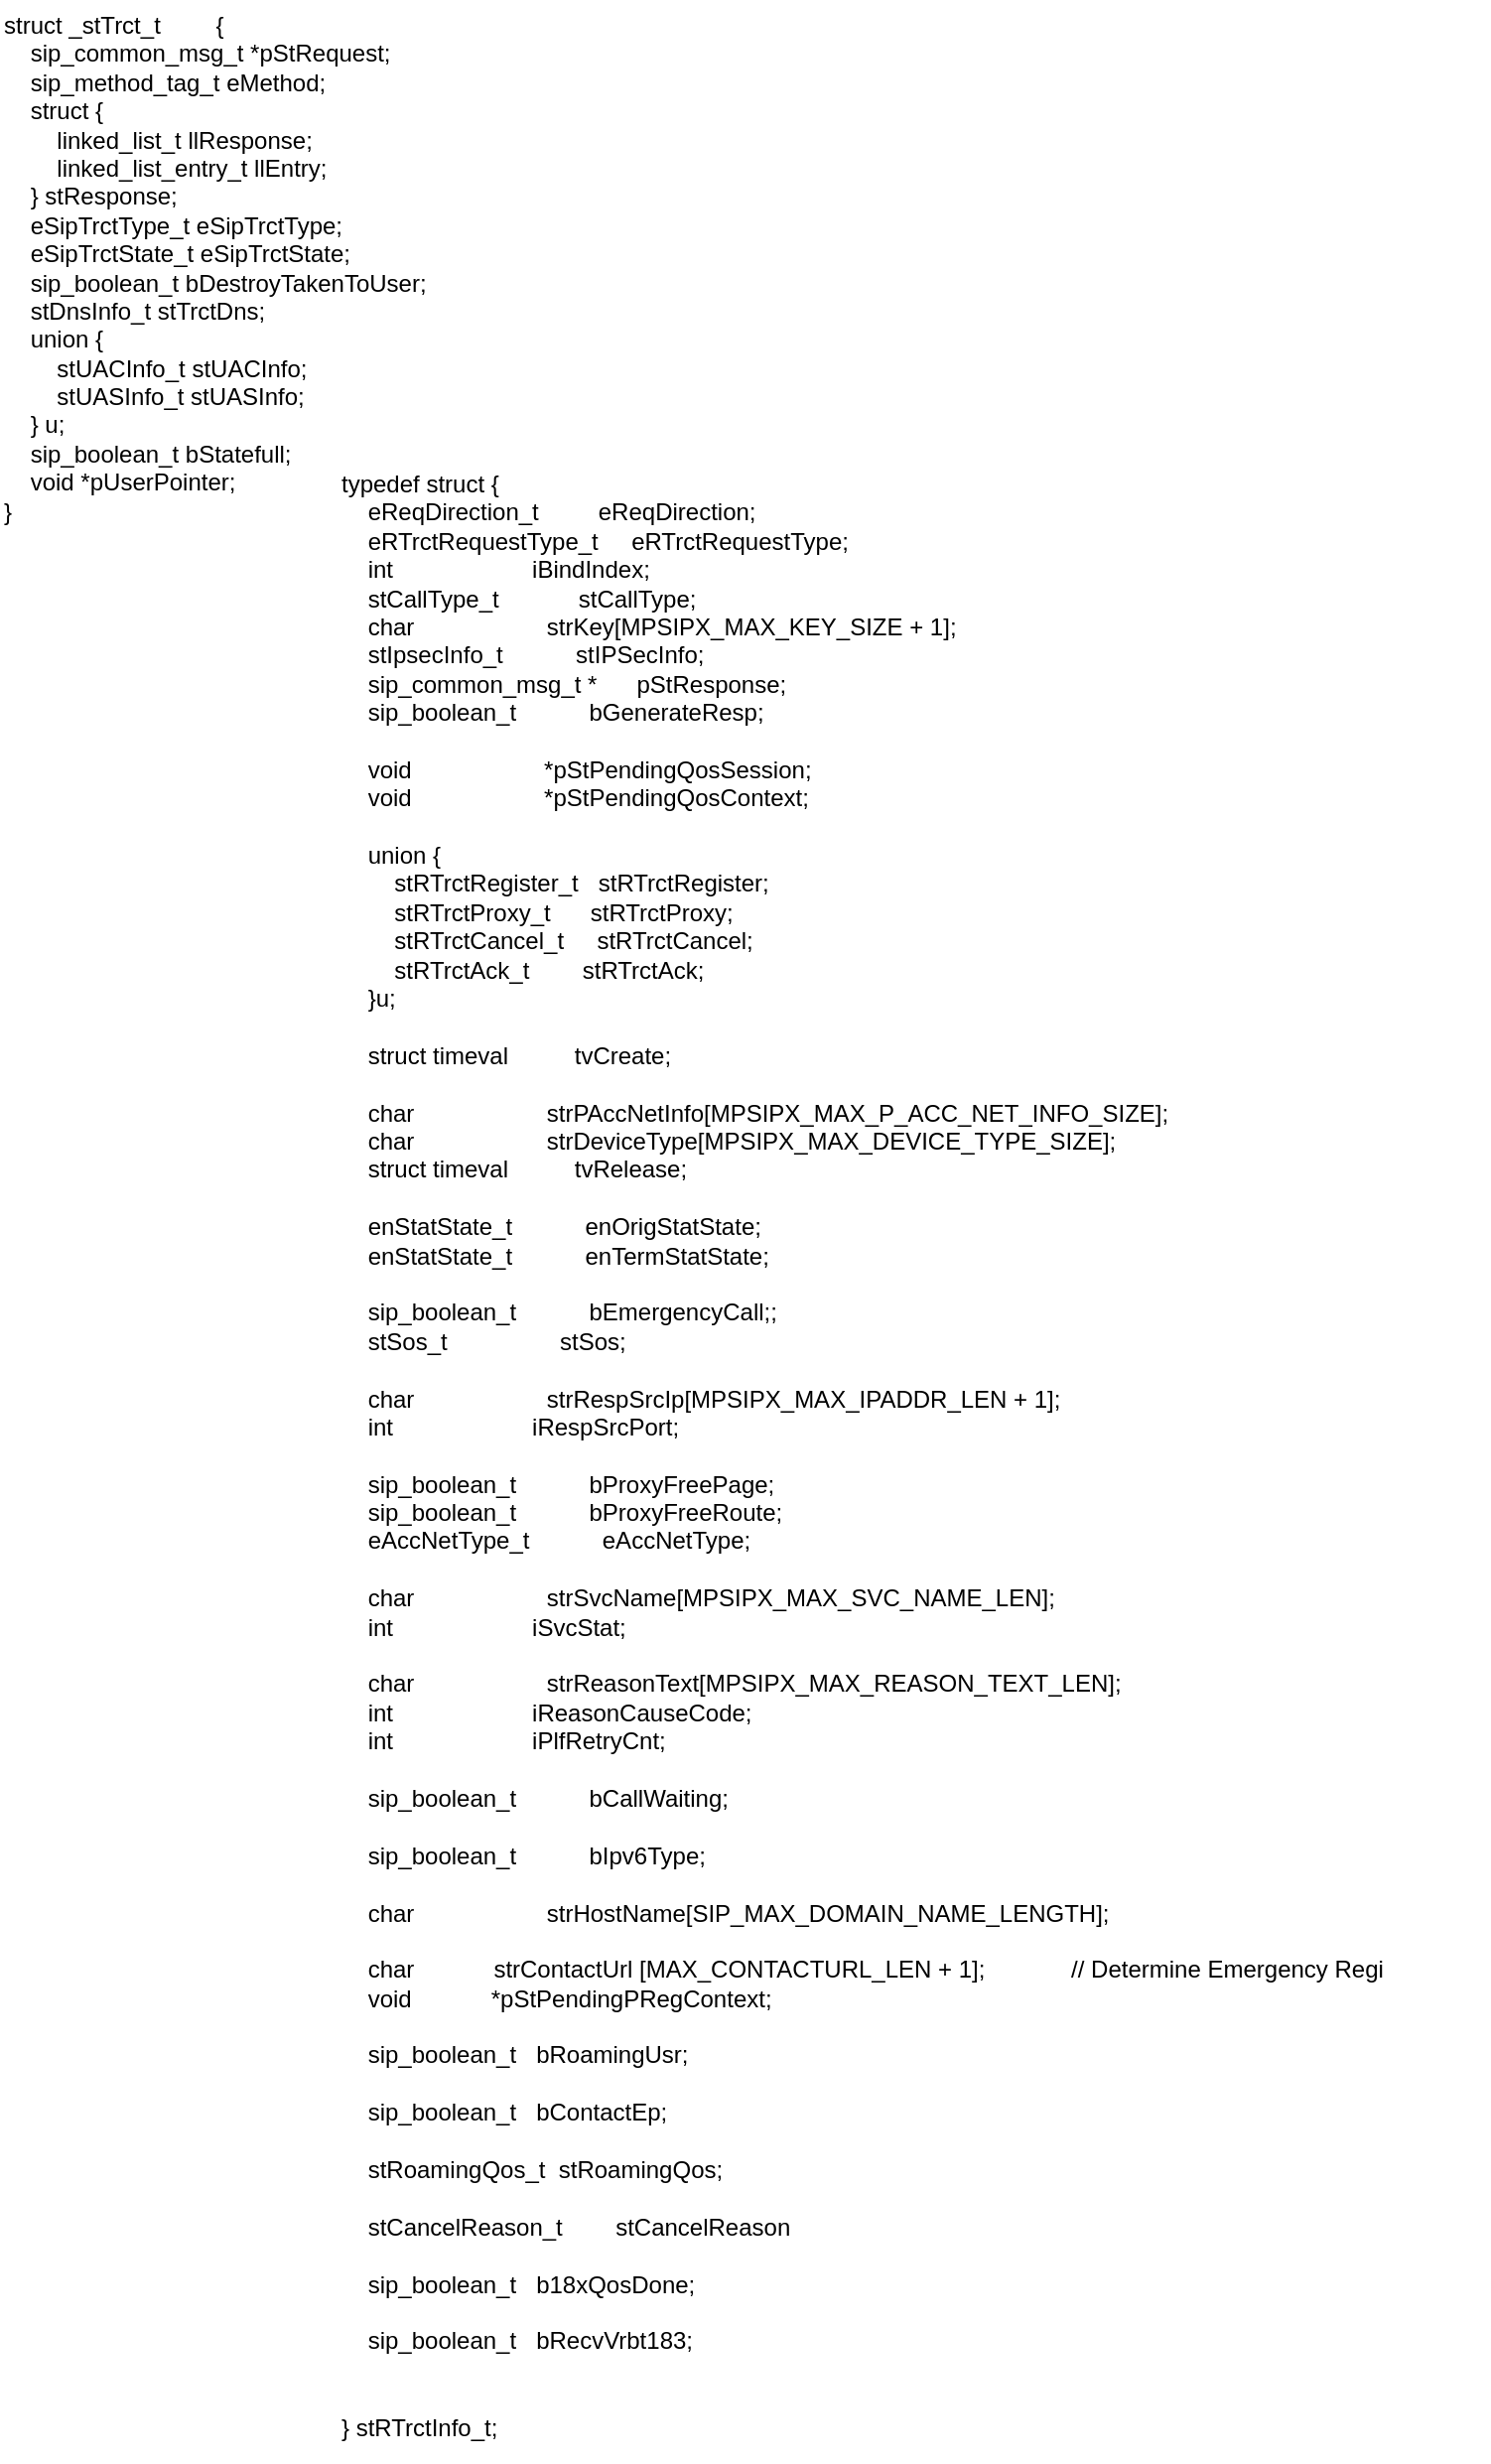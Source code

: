 <mxfile version="24.6.4" type="github">
  <diagram name="페이지-1" id="YhR5rL2IVKgzNh5xREoA">
    <mxGraphModel dx="1434" dy="728" grid="1" gridSize="10" guides="1" tooltips="1" connect="1" arrows="1" fold="1" page="1" pageScale="1" pageWidth="827" pageHeight="1169" math="0" shadow="0">
      <root>
        <mxCell id="0" />
        <mxCell id="1" parent="0" />
        <mxCell id="j6d-o00OI4CUoNa3O5Kz-1" value="typedef struct {&#xa;    eReqDirection_t         eReqDirection;&#xa;    eRTrctRequestType_t     eRTrctRequestType;&#xa;    int                     iBindIndex;&#xa;    stCallType_t            stCallType;&#xa;    char                    strKey[MPSIPX_MAX_KEY_SIZE + 1];&#xa;    stIpsecInfo_t           stIPSecInfo;&#xa;    sip_common_msg_t *      pStResponse;&#xa;    sip_boolean_t           bGenerateResp;&#xa;&#xa;    void                    *pStPendingQosSession;&#xa;    void                    *pStPendingQosContext;&#xa;&#xa;    union {&#xa;        stRTrctRegister_t   stRTrctRegister;&#xa;        stRTrctProxy_t      stRTrctProxy;&#xa;        stRTrctCancel_t     stRTrctCancel;&#xa;        stRTrctAck_t        stRTrctAck;&#xa;    }u;&#xa;&#xa;    struct timeval          tvCreate;&#xa;&#xa;    char                    strPAccNetInfo[MPSIPX_MAX_P_ACC_NET_INFO_SIZE];&#xa;    char                    strDeviceType[MPSIPX_MAX_DEVICE_TYPE_SIZE];&#xa;    struct timeval          tvRelease;&#xa;&#xa;    enStatState_t           enOrigStatState;&#xa;    enStatState_t           enTermStatState;&#xa;&#xa;    sip_boolean_t           bEmergencyCall;;&#xa;    stSos_t                 stSos;&#xa;    &#xa;    char                    strRespSrcIp[MPSIPX_MAX_IPADDR_LEN + 1];&#xa;    int                     iRespSrcPort;     &#xa;&#xa;    sip_boolean_t           bProxyFreePage;&#xa;    sip_boolean_t           bProxyFreeRoute;&#xa;    eAccNetType_t           eAccNetType;&#xa;&#xa;    char                    strSvcName[MPSIPX_MAX_SVC_NAME_LEN];&#xa;    int                     iSvcStat;&#xa;&#xa;    char                    strReasonText[MPSIPX_MAX_REASON_TEXT_LEN];&#xa;    int                     iReasonCauseCode;&#xa;    int                     iPlfRetryCnt;&#xa;&#xa;    sip_boolean_t           bCallWaiting;&#xa;&#xa;    sip_boolean_t           bIpv6Type;&#xa;&#xa;    char                    strHostName[SIP_MAX_DOMAIN_NAME_LENGTH];&#xa;&#xa;    char            strContactUrl [MAX_CONTACTURL_LEN + 1];             // Determine Emergency Regi &#xa;    void            *pStPendingPRegContext;&#xa;&#xa;    sip_boolean_t   bRoamingUsr;&#xa;&#xa;    sip_boolean_t   bContactEp;&#xa;&#xa;    stRoamingQos_t  stRoamingQos;&#xa;&#xa;    stCancelReason_t        stCancelReason&#xa;&#xa;    sip_boolean_t   b18xQosDone;&#xa;&#xa;    sip_boolean_t   bRecvVrbt183;&#xa;&#xa;&#xa;} stRTrctInfo_t;" style="text;whiteSpace=wrap;fontStyle=0" vertex="1" parent="1">
          <mxGeometry x="170" y="230" width="580" height="1010" as="geometry" />
        </mxCell>
        <mxCell id="j6d-o00OI4CUoNa3O5Kz-3" value="&lt;div&gt;struct _stTrct_t&lt;span style=&quot;white-space:pre&quot;&gt;&#x9;&lt;/span&gt;{&lt;/div&gt;&lt;div&gt;&amp;nbsp; &amp;nbsp; sip_common_msg_t *pStRequest;&lt;/div&gt;&lt;div&gt;&amp;nbsp; &amp;nbsp; sip_method_tag_t eMethod;&lt;/div&gt;&lt;div&gt;&amp;nbsp; &amp;nbsp; struct {&lt;/div&gt;&lt;div&gt;&amp;nbsp; &amp;nbsp; &amp;nbsp; &amp;nbsp;&lt;span style=&quot;white-space:pre&quot;&gt;&#x9;&lt;/span&gt;linked_list_t llResponse;&lt;/div&gt;&lt;div&gt;&amp;nbsp; &amp;nbsp; &amp;nbsp; &amp;nbsp;&lt;span style=&quot;white-space:pre&quot;&gt;&#x9;&lt;/span&gt;linked_list_entry_t llEntry;&lt;/div&gt;&lt;div&gt;&amp;nbsp; &amp;nbsp; } stResponse;&lt;/div&gt;&lt;div&gt;&amp;nbsp; &amp;nbsp; eSipTrctType_t eSipTrctType;&lt;/div&gt;&lt;div&gt;&amp;nbsp; &amp;nbsp; eSipTrctState_t eSipTrctState;&lt;/div&gt;&lt;div&gt;&amp;nbsp; &amp;nbsp; sip_boolean_t bDestroyTakenToUser;&lt;/div&gt;&lt;div&gt;&amp;nbsp; &amp;nbsp; stDnsInfo_t stTrctDns;&lt;/div&gt;&lt;div&gt;&amp;nbsp; &amp;nbsp; union {&lt;/div&gt;&lt;div&gt;&amp;nbsp; &amp;nbsp; &amp;nbsp; &amp;nbsp;&lt;span style=&quot;white-space:pre&quot;&gt;&#x9;&lt;/span&gt;stUACInfo_t stUACInfo;&lt;/div&gt;&lt;div&gt;&amp;nbsp; &amp;nbsp; &amp;nbsp; &amp;nbsp;&lt;span style=&quot;white-space:pre&quot;&gt;&#x9;&lt;/span&gt;stUASInfo_t stUASInfo;&lt;/div&gt;&lt;div&gt;&amp;nbsp; &amp;nbsp; } u;&lt;/div&gt;&lt;div&gt;&amp;nbsp; &amp;nbsp; sip_boolean_t bStatefull;&lt;/div&gt;&lt;div&gt;&amp;nbsp; &amp;nbsp; void *pUserPointer;&lt;/div&gt;&lt;div&gt;}&lt;/div&gt;" style="text;html=1;align=left;verticalAlign=middle;whiteSpace=wrap;rounded=0;" vertex="1" parent="1">
          <mxGeometry width="230" height="270" as="geometry" />
        </mxCell>
      </root>
    </mxGraphModel>
  </diagram>
</mxfile>
